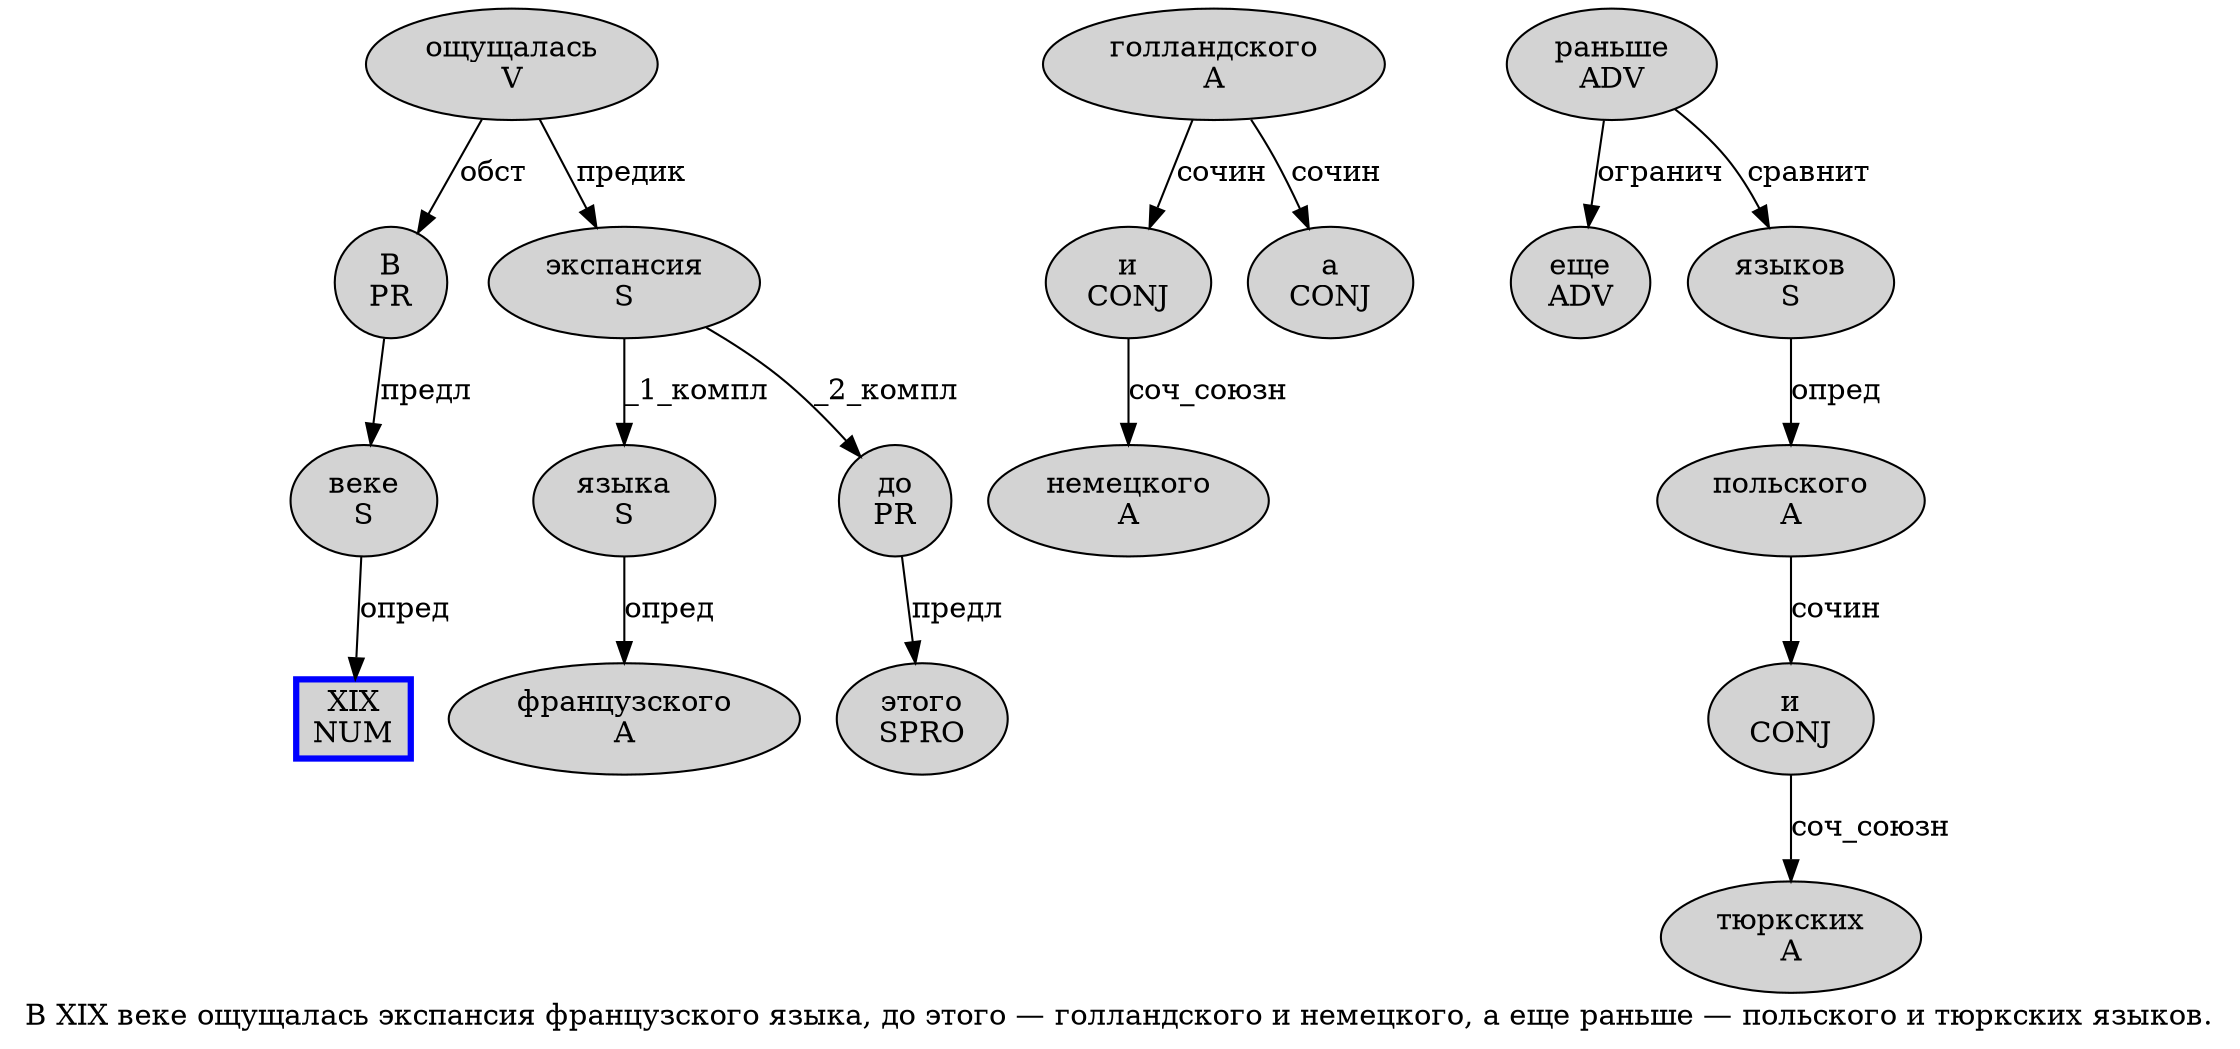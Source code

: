 digraph SENTENCE_239 {
	graph [label="В XIX веке ощущалась экспансия французского языка, до этого — голландского и немецкого, а еще раньше — польского и тюркских языков."]
	node [style=filled]
		0 [label="В
PR" color="" fillcolor=lightgray penwidth=1 shape=ellipse]
		1 [label="XIX
NUM" color=blue fillcolor=lightgray penwidth=3 shape=box]
		2 [label="веке
S" color="" fillcolor=lightgray penwidth=1 shape=ellipse]
		3 [label="ощущалась
V" color="" fillcolor=lightgray penwidth=1 shape=ellipse]
		4 [label="экспансия
S" color="" fillcolor=lightgray penwidth=1 shape=ellipse]
		5 [label="французского
A" color="" fillcolor=lightgray penwidth=1 shape=ellipse]
		6 [label="языка
S" color="" fillcolor=lightgray penwidth=1 shape=ellipse]
		8 [label="до
PR" color="" fillcolor=lightgray penwidth=1 shape=ellipse]
		9 [label="этого
SPRO" color="" fillcolor=lightgray penwidth=1 shape=ellipse]
		11 [label="голландского
A" color="" fillcolor=lightgray penwidth=1 shape=ellipse]
		12 [label="и
CONJ" color="" fillcolor=lightgray penwidth=1 shape=ellipse]
		13 [label="немецкого
A" color="" fillcolor=lightgray penwidth=1 shape=ellipse]
		15 [label="а
CONJ" color="" fillcolor=lightgray penwidth=1 shape=ellipse]
		16 [label="еще
ADV" color="" fillcolor=lightgray penwidth=1 shape=ellipse]
		17 [label="раньше
ADV" color="" fillcolor=lightgray penwidth=1 shape=ellipse]
		19 [label="польского
A" color="" fillcolor=lightgray penwidth=1 shape=ellipse]
		20 [label="и
CONJ" color="" fillcolor=lightgray penwidth=1 shape=ellipse]
		21 [label="тюркских
A" color="" fillcolor=lightgray penwidth=1 shape=ellipse]
		22 [label="языков
S" color="" fillcolor=lightgray penwidth=1 shape=ellipse]
			6 -> 5 [label="опред"]
			0 -> 2 [label="предл"]
			4 -> 6 [label="_1_компл"]
			4 -> 8 [label="_2_компл"]
			2 -> 1 [label="опред"]
			3 -> 0 [label="обст"]
			3 -> 4 [label="предик"]
			20 -> 21 [label="соч_союзн"]
			22 -> 19 [label="опред"]
			19 -> 20 [label="сочин"]
			12 -> 13 [label="соч_союзн"]
			8 -> 9 [label="предл"]
			17 -> 16 [label="огранич"]
			17 -> 22 [label="сравнит"]
			11 -> 12 [label="сочин"]
			11 -> 15 [label="сочин"]
}